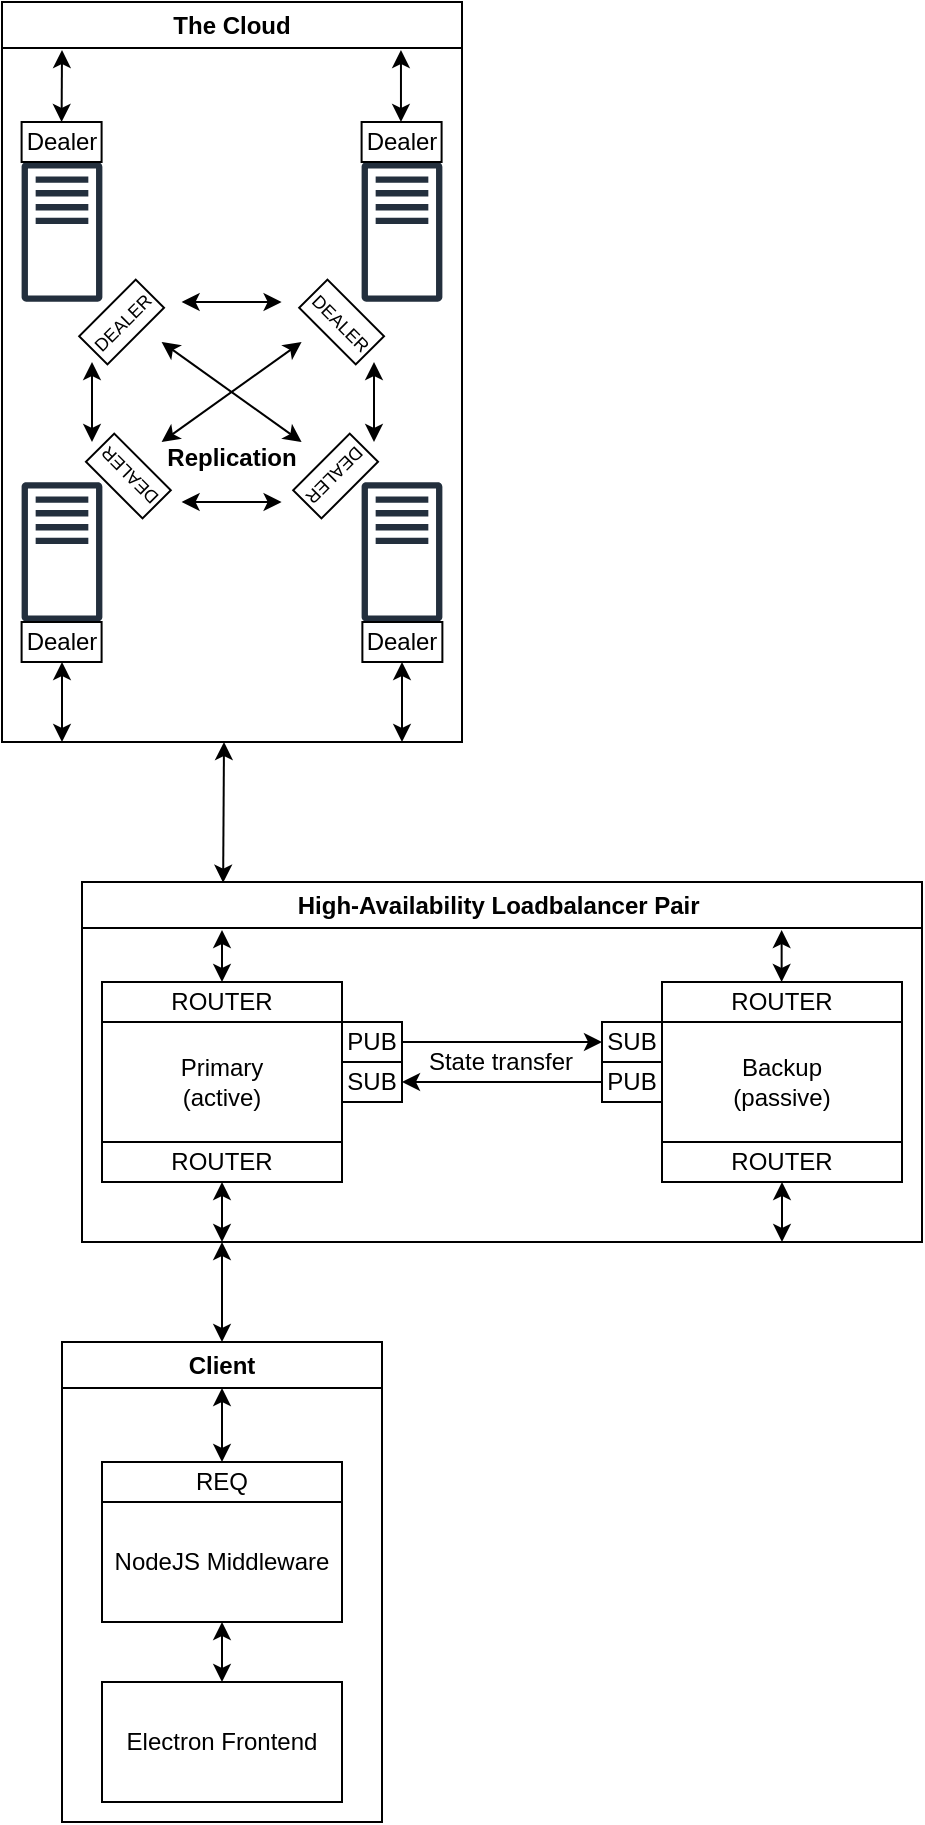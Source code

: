 <mxfile version="22.0.2" type="device">
  <diagram name="Page-1" id="c8JHnsndL_OTE0tOKxH8">
    <mxGraphModel dx="2575" dy="1298" grid="1" gridSize="10" guides="1" tooltips="1" connect="1" arrows="1" fold="1" page="1" pageScale="1" pageWidth="3300" pageHeight="4681" math="0" shadow="0">
      <root>
        <mxCell id="0" />
        <mxCell id="1" parent="0" />
        <mxCell id="zlQ8ehLQqb3nNamQwR5R-45" value="" style="group" vertex="1" connectable="0" parent="1">
          <mxGeometry x="570" y="560" width="430" height="460" as="geometry" />
        </mxCell>
        <mxCell id="zlQ8ehLQqb3nNamQwR5R-22" value="Client" style="swimlane;whiteSpace=wrap;html=1;" vertex="1" parent="zlQ8ehLQqb3nNamQwR5R-45">
          <mxGeometry y="220" width="160" height="240" as="geometry" />
        </mxCell>
        <mxCell id="zlQ8ehLQqb3nNamQwR5R-7" value="Electron Frontend" style="rounded=0;whiteSpace=wrap;html=1;" vertex="1" parent="zlQ8ehLQqb3nNamQwR5R-22">
          <mxGeometry x="20" y="170" width="120" height="60" as="geometry" />
        </mxCell>
        <mxCell id="zlQ8ehLQqb3nNamQwR5R-13" value="" style="endArrow=classic;startArrow=classic;html=1;rounded=0;entryX=0.5;entryY=1;entryDx=0;entryDy=0;exitX=0.5;exitY=0;exitDx=0;exitDy=0;" edge="1" parent="zlQ8ehLQqb3nNamQwR5R-22" source="zlQ8ehLQqb3nNamQwR5R-7" target="zlQ8ehLQqb3nNamQwR5R-23">
          <mxGeometry width="50" height="50" relative="1" as="geometry">
            <mxPoint x="-8" y="190" as="sourcePoint" />
            <mxPoint x="82.0" y="140" as="targetPoint" />
          </mxGeometry>
        </mxCell>
        <mxCell id="zlQ8ehLQqb3nNamQwR5R-23" value="NodeJS Middleware" style="rounded=0;whiteSpace=wrap;html=1;" vertex="1" parent="zlQ8ehLQqb3nNamQwR5R-22">
          <mxGeometry x="20" y="80" width="120" height="60" as="geometry" />
        </mxCell>
        <mxCell id="zlQ8ehLQqb3nNamQwR5R-39" value="REQ" style="rounded=0;whiteSpace=wrap;html=1;" vertex="1" parent="zlQ8ehLQqb3nNamQwR5R-22">
          <mxGeometry x="20" y="60" width="120" height="20" as="geometry" />
        </mxCell>
        <mxCell id="zlQ8ehLQqb3nNamQwR5R-44" value="" style="endArrow=classic;startArrow=classic;html=1;rounded=0;entryX=0.5;entryY=0;entryDx=0;entryDy=0;" edge="1" parent="zlQ8ehLQqb3nNamQwR5R-22">
          <mxGeometry width="50" height="50" relative="1" as="geometry">
            <mxPoint x="80" y="23" as="sourcePoint" />
            <mxPoint x="80" y="60.0" as="targetPoint" />
          </mxGeometry>
        </mxCell>
        <mxCell id="zlQ8ehLQqb3nNamQwR5R-25" value="High-Availability Loadbalancer Pair&amp;nbsp;" style="swimlane;whiteSpace=wrap;html=1;" vertex="1" parent="zlQ8ehLQqb3nNamQwR5R-45">
          <mxGeometry x="10" y="-10" width="420" height="180" as="geometry" />
        </mxCell>
        <mxCell id="zlQ8ehLQqb3nNamQwR5R-18" value="Primary&lt;br&gt;(active)" style="rounded=0;whiteSpace=wrap;html=1;" vertex="1" parent="zlQ8ehLQqb3nNamQwR5R-25">
          <mxGeometry x="10" y="70" width="120" height="60" as="geometry" />
        </mxCell>
        <mxCell id="zlQ8ehLQqb3nNamQwR5R-19" value="Backup&lt;br&gt;(passive)" style="rounded=0;whiteSpace=wrap;html=1;" vertex="1" parent="zlQ8ehLQqb3nNamQwR5R-25">
          <mxGeometry x="290" y="70" width="120" height="60" as="geometry" />
        </mxCell>
        <mxCell id="zlQ8ehLQqb3nNamQwR5R-28" value="PUB" style="rounded=0;whiteSpace=wrap;html=1;" vertex="1" parent="zlQ8ehLQqb3nNamQwR5R-25">
          <mxGeometry x="130" y="70" width="30" height="20" as="geometry" />
        </mxCell>
        <mxCell id="zlQ8ehLQqb3nNamQwR5R-29" value="SUB" style="rounded=0;whiteSpace=wrap;html=1;" vertex="1" parent="zlQ8ehLQqb3nNamQwR5R-25">
          <mxGeometry x="130" y="90" width="30" height="20" as="geometry" />
        </mxCell>
        <mxCell id="zlQ8ehLQqb3nNamQwR5R-30" value="PUB" style="rounded=0;whiteSpace=wrap;html=1;" vertex="1" parent="zlQ8ehLQqb3nNamQwR5R-25">
          <mxGeometry x="260" y="90" width="30" height="20" as="geometry" />
        </mxCell>
        <mxCell id="zlQ8ehLQqb3nNamQwR5R-31" value="SUB" style="rounded=0;whiteSpace=wrap;html=1;" vertex="1" parent="zlQ8ehLQqb3nNamQwR5R-25">
          <mxGeometry x="260" y="70" width="30" height="20" as="geometry" />
        </mxCell>
        <mxCell id="zlQ8ehLQqb3nNamQwR5R-32" value="" style="endArrow=classic;html=1;rounded=0;exitX=1;exitY=0.5;exitDx=0;exitDy=0;entryX=0;entryY=0.5;entryDx=0;entryDy=0;" edge="1" parent="zlQ8ehLQqb3nNamQwR5R-25" source="zlQ8ehLQqb3nNamQwR5R-28" target="zlQ8ehLQqb3nNamQwR5R-31">
          <mxGeometry width="50" height="50" relative="1" as="geometry">
            <mxPoint x="180" y="160" as="sourcePoint" />
            <mxPoint x="230" y="110" as="targetPoint" />
          </mxGeometry>
        </mxCell>
        <mxCell id="zlQ8ehLQqb3nNamQwR5R-33" value="" style="endArrow=classic;html=1;rounded=0;exitX=0;exitY=0.5;exitDx=0;exitDy=0;entryX=1;entryY=0.5;entryDx=0;entryDy=0;" edge="1" parent="zlQ8ehLQqb3nNamQwR5R-25" source="zlQ8ehLQqb3nNamQwR5R-30" target="zlQ8ehLQqb3nNamQwR5R-29">
          <mxGeometry width="50" height="50" relative="1" as="geometry">
            <mxPoint x="160" y="230" as="sourcePoint" />
            <mxPoint x="210" y="180" as="targetPoint" />
          </mxGeometry>
        </mxCell>
        <mxCell id="zlQ8ehLQqb3nNamQwR5R-34" value="State transfer" style="text;html=1;strokeColor=none;fillColor=none;align=center;verticalAlign=middle;whiteSpace=wrap;rounded=0;" vertex="1" parent="zlQ8ehLQqb3nNamQwR5R-25">
          <mxGeometry x="170" y="82" width="79" height="16" as="geometry" />
        </mxCell>
        <mxCell id="zlQ8ehLQqb3nNamQwR5R-35" value="ROUTER" style="rounded=0;whiteSpace=wrap;html=1;" vertex="1" parent="zlQ8ehLQqb3nNamQwR5R-25">
          <mxGeometry x="10" y="130" width="120" height="20" as="geometry" />
        </mxCell>
        <mxCell id="zlQ8ehLQqb3nNamQwR5R-36" value="ROUTER" style="rounded=0;whiteSpace=wrap;html=1;" vertex="1" parent="zlQ8ehLQqb3nNamQwR5R-25">
          <mxGeometry x="290" y="130" width="120" height="20" as="geometry" />
        </mxCell>
        <mxCell id="zlQ8ehLQqb3nNamQwR5R-37" value="ROUTER" style="rounded=0;whiteSpace=wrap;html=1;" vertex="1" parent="zlQ8ehLQqb3nNamQwR5R-25">
          <mxGeometry x="10" y="50" width="120" height="20" as="geometry" />
        </mxCell>
        <mxCell id="zlQ8ehLQqb3nNamQwR5R-38" value="ROUTER" style="rounded=0;whiteSpace=wrap;html=1;" vertex="1" parent="zlQ8ehLQqb3nNamQwR5R-25">
          <mxGeometry x="290" y="50" width="120" height="20" as="geometry" />
        </mxCell>
        <mxCell id="zlQ8ehLQqb3nNamQwR5R-55" value="" style="endArrow=classic;startArrow=classic;html=1;rounded=0;entryX=0.5;entryY=0;entryDx=0;entryDy=0;" edge="1" parent="zlQ8ehLQqb3nNamQwR5R-25">
          <mxGeometry width="50" height="50" relative="1" as="geometry">
            <mxPoint x="349.82" y="24" as="sourcePoint" />
            <mxPoint x="349.82" y="50" as="targetPoint" />
          </mxGeometry>
        </mxCell>
        <mxCell id="zlQ8ehLQqb3nNamQwR5R-40" value="" style="endArrow=classic;startArrow=classic;html=1;rounded=0;exitX=0.5;exitY=0;exitDx=0;exitDy=0;" edge="1" parent="zlQ8ehLQqb3nNamQwR5R-45" source="zlQ8ehLQqb3nNamQwR5R-22">
          <mxGeometry width="50" height="50" relative="1" as="geometry">
            <mxPoint x="-140" y="270" as="sourcePoint" />
            <mxPoint x="80" y="170" as="targetPoint" />
          </mxGeometry>
        </mxCell>
        <mxCell id="zlQ8ehLQqb3nNamQwR5R-41" value="" style="endArrow=classic;startArrow=classic;html=1;rounded=0;entryX=0.5;entryY=1;entryDx=0;entryDy=0;" edge="1" parent="zlQ8ehLQqb3nNamQwR5R-45" target="zlQ8ehLQqb3nNamQwR5R-35">
          <mxGeometry width="50" height="50" relative="1" as="geometry">
            <mxPoint x="80" y="170" as="sourcePoint" />
            <mxPoint x="-40" y="140" as="targetPoint" />
          </mxGeometry>
        </mxCell>
        <mxCell id="zlQ8ehLQqb3nNamQwR5R-42" value="" style="endArrow=classic;startArrow=classic;html=1;rounded=0;entryX=0.5;entryY=1;entryDx=0;entryDy=0;" edge="1" parent="zlQ8ehLQqb3nNamQwR5R-45" target="zlQ8ehLQqb3nNamQwR5R-36">
          <mxGeometry width="50" height="50" relative="1" as="geometry">
            <mxPoint x="360" y="170" as="sourcePoint" />
            <mxPoint x="350" y="200" as="targetPoint" />
          </mxGeometry>
        </mxCell>
        <mxCell id="zlQ8ehLQqb3nNamQwR5R-54" value="" style="endArrow=classic;startArrow=classic;html=1;rounded=0;entryX=0.5;entryY=0;entryDx=0;entryDy=0;" edge="1" parent="1" target="zlQ8ehLQqb3nNamQwR5R-37">
          <mxGeometry width="50" height="50" relative="1" as="geometry">
            <mxPoint x="650" y="574" as="sourcePoint" />
            <mxPoint x="670" y="500" as="targetPoint" />
          </mxGeometry>
        </mxCell>
        <mxCell id="zlQ8ehLQqb3nNamQwR5R-57" value="The Cloud" style="swimlane;whiteSpace=wrap;html=1;" vertex="1" parent="1">
          <mxGeometry x="540" y="110" width="230" height="370" as="geometry" />
        </mxCell>
        <mxCell id="zlQ8ehLQqb3nNamQwR5R-96" value="" style="group" vertex="1" connectable="0" parent="zlQ8ehLQqb3nNamQwR5R-57">
          <mxGeometry x="9.8" y="60" width="210.39" height="270" as="geometry" />
        </mxCell>
        <mxCell id="zlQ8ehLQqb3nNamQwR5R-59" value="" style="sketch=0;outlineConnect=0;fontColor=#232F3E;gradientColor=none;fillColor=#232F3D;strokeColor=none;dashed=0;verticalLabelPosition=bottom;verticalAlign=top;align=center;html=1;fontSize=12;fontStyle=0;aspect=fixed;pointerEvents=1;shape=mxgraph.aws4.traditional_server;" vertex="1" parent="zlQ8ehLQqb3nNamQwR5R-96">
          <mxGeometry y="180" width="40.39" height="70" as="geometry" />
        </mxCell>
        <mxCell id="zlQ8ehLQqb3nNamQwR5R-64" value="" style="sketch=0;outlineConnect=0;fontColor=#232F3E;gradientColor=none;fillColor=#232F3D;strokeColor=none;dashed=0;verticalLabelPosition=bottom;verticalAlign=top;align=center;html=1;fontSize=12;fontStyle=0;aspect=fixed;pointerEvents=1;shape=mxgraph.aws4.traditional_server;" vertex="1" parent="zlQ8ehLQqb3nNamQwR5R-96">
          <mxGeometry y="20" width="40.39" height="70" as="geometry" />
        </mxCell>
        <mxCell id="zlQ8ehLQqb3nNamQwR5R-65" value="" style="sketch=0;outlineConnect=0;fontColor=#232F3E;gradientColor=none;fillColor=#232F3D;strokeColor=none;dashed=0;verticalLabelPosition=bottom;verticalAlign=top;align=center;html=1;fontSize=12;fontStyle=0;aspect=fixed;pointerEvents=1;shape=mxgraph.aws4.traditional_server;" vertex="1" parent="zlQ8ehLQqb3nNamQwR5R-96">
          <mxGeometry x="170" y="20" width="40.39" height="70" as="geometry" />
        </mxCell>
        <mxCell id="zlQ8ehLQqb3nNamQwR5R-66" value="" style="sketch=0;outlineConnect=0;fontColor=#232F3E;gradientColor=none;fillColor=#232F3D;strokeColor=none;dashed=0;verticalLabelPosition=bottom;verticalAlign=top;align=center;html=1;fontSize=12;fontStyle=0;aspect=fixed;pointerEvents=1;shape=mxgraph.aws4.traditional_server;" vertex="1" parent="zlQ8ehLQqb3nNamQwR5R-96">
          <mxGeometry x="170" y="180" width="40.39" height="70" as="geometry" />
        </mxCell>
        <mxCell id="zlQ8ehLQqb3nNamQwR5R-77" value="" style="group;rotation=-45;" vertex="1" connectable="0" parent="zlQ8ehLQqb3nNamQwR5R-96">
          <mxGeometry x="130" y="150" width="40" height="40" as="geometry" />
        </mxCell>
        <mxCell id="zlQ8ehLQqb3nNamQwR5R-74" value="&lt;font style=&quot;font-size: 9px;&quot;&gt;DEALER&lt;/font&gt;" style="rounded=0;whiteSpace=wrap;html=1;rotation=-225;" vertex="1" parent="zlQ8ehLQqb3nNamQwR5R-77">
          <mxGeometry x="7" y="17" width="40" height="20" as="geometry" />
        </mxCell>
        <mxCell id="zlQ8ehLQqb3nNamQwR5R-83" value="" style="group;rotation=45;" vertex="1" connectable="0" parent="zlQ8ehLQqb3nNamQwR5R-96">
          <mxGeometry x="40.39" y="150" width="40" height="40" as="geometry" />
        </mxCell>
        <mxCell id="zlQ8ehLQqb3nNamQwR5R-85" value="&lt;font style=&quot;font-size: 9px;&quot;&gt;DEALER&lt;/font&gt;" style="rounded=0;whiteSpace=wrap;html=1;rotation=-135;" vertex="1" parent="zlQ8ehLQqb3nNamQwR5R-83">
          <mxGeometry x="-7" y="17" width="40" height="20" as="geometry" />
        </mxCell>
        <mxCell id="zlQ8ehLQqb3nNamQwR5R-63" value="&lt;font style=&quot;font-size: 9px;&quot;&gt;DEALER&lt;/font&gt;" style="rounded=0;whiteSpace=wrap;html=1;rotation=-45;" vertex="1" parent="zlQ8ehLQqb3nNamQwR5R-96">
          <mxGeometry x="30" y="90" width="40" height="20" as="geometry" />
        </mxCell>
        <mxCell id="zlQ8ehLQqb3nNamQwR5R-84" value="&lt;font style=&quot;font-size: 9px;&quot;&gt;DEALER&lt;/font&gt;" style="rounded=0;whiteSpace=wrap;html=1;rotation=45;" vertex="1" parent="zlQ8ehLQqb3nNamQwR5R-96">
          <mxGeometry x="140" y="90" width="40" height="20" as="geometry" />
        </mxCell>
        <mxCell id="zlQ8ehLQqb3nNamQwR5R-86" value="" style="endArrow=classic;startArrow=classic;html=1;rounded=0;" edge="1" parent="zlQ8ehLQqb3nNamQwR5R-96">
          <mxGeometry width="50" height="50" relative="1" as="geometry">
            <mxPoint x="70" y="160" as="sourcePoint" />
            <mxPoint x="140" y="110" as="targetPoint" />
          </mxGeometry>
        </mxCell>
        <mxCell id="zlQ8ehLQqb3nNamQwR5R-87" value="" style="endArrow=classic;startArrow=classic;html=1;rounded=0;" edge="1" parent="zlQ8ehLQqb3nNamQwR5R-96">
          <mxGeometry width="50" height="50" relative="1" as="geometry">
            <mxPoint x="140" y="160" as="sourcePoint" />
            <mxPoint x="70" y="110" as="targetPoint" />
          </mxGeometry>
        </mxCell>
        <mxCell id="zlQ8ehLQqb3nNamQwR5R-88" value="" style="endArrow=classic;startArrow=classic;html=1;rounded=0;" edge="1" parent="zlQ8ehLQqb3nNamQwR5R-96">
          <mxGeometry width="50" height="50" relative="1" as="geometry">
            <mxPoint x="80" y="90" as="sourcePoint" />
            <mxPoint x="130" y="90" as="targetPoint" />
          </mxGeometry>
        </mxCell>
        <mxCell id="zlQ8ehLQqb3nNamQwR5R-89" value="" style="endArrow=classic;startArrow=classic;html=1;rounded=0;" edge="1" parent="zlQ8ehLQqb3nNamQwR5R-96">
          <mxGeometry width="50" height="50" relative="1" as="geometry">
            <mxPoint x="80" y="190" as="sourcePoint" />
            <mxPoint x="130" y="190" as="targetPoint" />
          </mxGeometry>
        </mxCell>
        <mxCell id="zlQ8ehLQqb3nNamQwR5R-90" value="" style="endArrow=classic;startArrow=classic;html=1;rounded=0;" edge="1" parent="zlQ8ehLQqb3nNamQwR5R-96">
          <mxGeometry width="50" height="50" relative="1" as="geometry">
            <mxPoint x="35.2" y="160" as="sourcePoint" />
            <mxPoint x="35.2" y="120" as="targetPoint" />
          </mxGeometry>
        </mxCell>
        <mxCell id="zlQ8ehLQqb3nNamQwR5R-91" value="" style="endArrow=classic;startArrow=classic;html=1;rounded=0;" edge="1" parent="zlQ8ehLQqb3nNamQwR5R-96">
          <mxGeometry width="50" height="50" relative="1" as="geometry">
            <mxPoint x="176.2" y="160" as="sourcePoint" />
            <mxPoint x="176.2" y="120" as="targetPoint" />
          </mxGeometry>
        </mxCell>
        <mxCell id="zlQ8ehLQqb3nNamQwR5R-92" value="Dealer" style="rounded=0;whiteSpace=wrap;html=1;" vertex="1" parent="zlQ8ehLQqb3nNamQwR5R-96">
          <mxGeometry y="250" width="40" height="20" as="geometry" />
        </mxCell>
        <mxCell id="zlQ8ehLQqb3nNamQwR5R-93" value="Dealer" style="rounded=0;whiteSpace=wrap;html=1;" vertex="1" parent="zlQ8ehLQqb3nNamQwR5R-96">
          <mxGeometry x="170.39" y="250" width="40" height="20" as="geometry" />
        </mxCell>
        <mxCell id="zlQ8ehLQqb3nNamQwR5R-94" value="Dealer" style="rounded=0;whiteSpace=wrap;html=1;" vertex="1" parent="zlQ8ehLQqb3nNamQwR5R-96">
          <mxGeometry width="40" height="20" as="geometry" />
        </mxCell>
        <mxCell id="zlQ8ehLQqb3nNamQwR5R-95" value="Dealer" style="rounded=0;whiteSpace=wrap;html=1;" vertex="1" parent="zlQ8ehLQqb3nNamQwR5R-96">
          <mxGeometry x="170" width="40" height="20" as="geometry" />
        </mxCell>
        <mxCell id="zlQ8ehLQqb3nNamQwR5R-102" value="&lt;font style=&quot;font-size: 12px;&quot;&gt;&lt;b style=&quot;&quot;&gt;Replication&lt;/b&gt;&lt;/font&gt;" style="text;html=1;strokeColor=none;fillColor=none;align=center;verticalAlign=middle;whiteSpace=wrap;rounded=0;" vertex="1" parent="zlQ8ehLQqb3nNamQwR5R-96">
          <mxGeometry x="75.2" y="153" width="60" height="30" as="geometry" />
        </mxCell>
        <mxCell id="zlQ8ehLQqb3nNamQwR5R-98" value="" style="endArrow=classic;startArrow=classic;html=1;rounded=0;entryX=0.5;entryY=0;entryDx=0;entryDy=0;" edge="1" parent="zlQ8ehLQqb3nNamQwR5R-57">
          <mxGeometry width="50" height="50" relative="1" as="geometry">
            <mxPoint x="199.48" y="24" as="sourcePoint" />
            <mxPoint x="199.48" y="60" as="targetPoint" />
          </mxGeometry>
        </mxCell>
        <mxCell id="zlQ8ehLQqb3nNamQwR5R-99" value="" style="endArrow=classic;startArrow=classic;html=1;rounded=0;" edge="1" parent="zlQ8ehLQqb3nNamQwR5R-57">
          <mxGeometry width="50" height="50" relative="1" as="geometry">
            <mxPoint x="30" y="330" as="sourcePoint" />
            <mxPoint x="30" y="370" as="targetPoint" />
          </mxGeometry>
        </mxCell>
        <mxCell id="zlQ8ehLQqb3nNamQwR5R-100" value="" style="endArrow=classic;startArrow=classic;html=1;rounded=0;" edge="1" parent="zlQ8ehLQqb3nNamQwR5R-57">
          <mxGeometry width="50" height="50" relative="1" as="geometry">
            <mxPoint x="200" y="330" as="sourcePoint" />
            <mxPoint x="200" y="370" as="targetPoint" />
          </mxGeometry>
        </mxCell>
        <mxCell id="zlQ8ehLQqb3nNamQwR5R-97" value="" style="endArrow=classic;startArrow=classic;html=1;rounded=0;entryX=0.5;entryY=0;entryDx=0;entryDy=0;" edge="1" parent="1" target="zlQ8ehLQqb3nNamQwR5R-94">
          <mxGeometry width="50" height="50" relative="1" as="geometry">
            <mxPoint x="570" y="134" as="sourcePoint" />
            <mxPoint x="540" y="160" as="targetPoint" />
          </mxGeometry>
        </mxCell>
        <mxCell id="zlQ8ehLQqb3nNamQwR5R-101" value="" style="endArrow=classic;startArrow=classic;html=1;rounded=0;entryX=0.168;entryY=0.002;entryDx=0;entryDy=0;entryPerimeter=0;" edge="1" parent="1" target="zlQ8ehLQqb3nNamQwR5R-25">
          <mxGeometry width="50" height="50" relative="1" as="geometry">
            <mxPoint x="651" y="480" as="sourcePoint" />
            <mxPoint x="690" y="490" as="targetPoint" />
          </mxGeometry>
        </mxCell>
      </root>
    </mxGraphModel>
  </diagram>
</mxfile>
